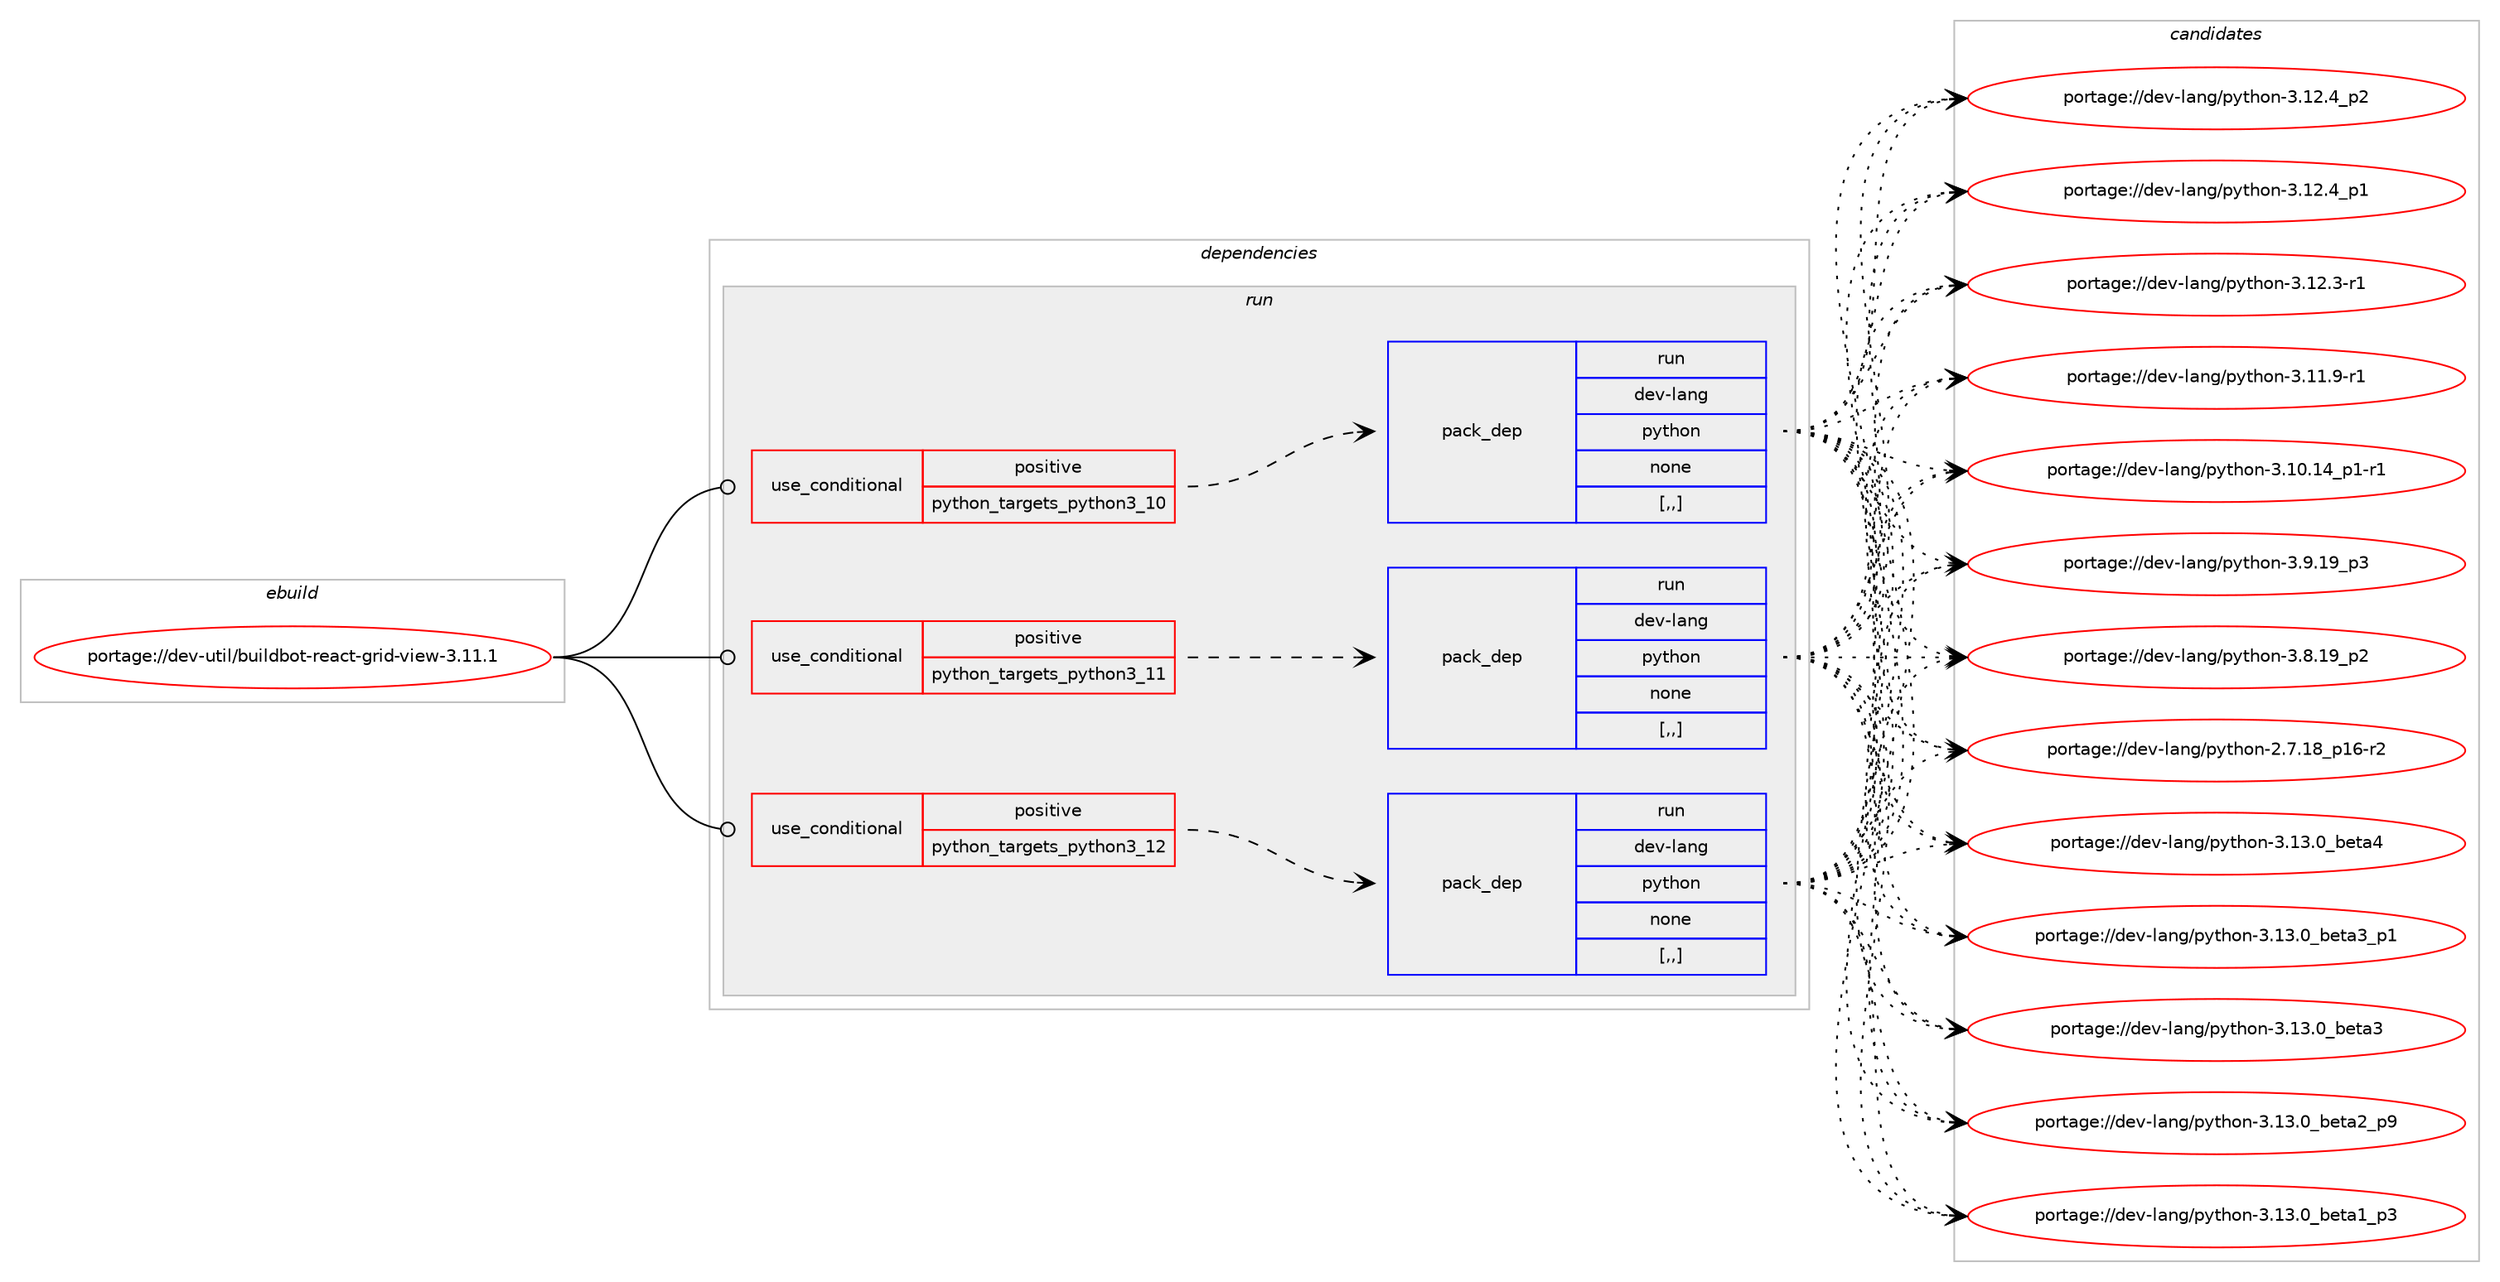 digraph prolog {

# *************
# Graph options
# *************

newrank=true;
concentrate=true;
compound=true;
graph [rankdir=LR,fontname=Helvetica,fontsize=10,ranksep=1.5];#, ranksep=2.5, nodesep=0.2];
edge  [arrowhead=vee];
node  [fontname=Helvetica,fontsize=10];

# **********
# The ebuild
# **********

subgraph cluster_leftcol {
color=gray;
label=<<i>ebuild</i>>;
id [label="portage://dev-util/buildbot-react-grid-view-3.11.1", color=red, width=4, href="../dev-util/buildbot-react-grid-view-3.11.1.svg"];
}

# ****************
# The dependencies
# ****************

subgraph cluster_midcol {
color=gray;
label=<<i>dependencies</i>>;
subgraph cluster_compile {
fillcolor="#eeeeee";
style=filled;
label=<<i>compile</i>>;
}
subgraph cluster_compileandrun {
fillcolor="#eeeeee";
style=filled;
label=<<i>compile and run</i>>;
}
subgraph cluster_run {
fillcolor="#eeeeee";
style=filled;
label=<<i>run</i>>;
subgraph cond59315 {
dependency210982 [label=<<TABLE BORDER="0" CELLBORDER="1" CELLSPACING="0" CELLPADDING="4"><TR><TD ROWSPAN="3" CELLPADDING="10">use_conditional</TD></TR><TR><TD>positive</TD></TR><TR><TD>python_targets_python3_10</TD></TR></TABLE>>, shape=none, color=red];
subgraph pack150270 {
dependency210983 [label=<<TABLE BORDER="0" CELLBORDER="1" CELLSPACING="0" CELLPADDING="4" WIDTH="220"><TR><TD ROWSPAN="6" CELLPADDING="30">pack_dep</TD></TR><TR><TD WIDTH="110">run</TD></TR><TR><TD>dev-lang</TD></TR><TR><TD>python</TD></TR><TR><TD>none</TD></TR><TR><TD>[,,]</TD></TR></TABLE>>, shape=none, color=blue];
}
dependency210982:e -> dependency210983:w [weight=20,style="dashed",arrowhead="vee"];
}
id:e -> dependency210982:w [weight=20,style="solid",arrowhead="odot"];
subgraph cond59316 {
dependency210984 [label=<<TABLE BORDER="0" CELLBORDER="1" CELLSPACING="0" CELLPADDING="4"><TR><TD ROWSPAN="3" CELLPADDING="10">use_conditional</TD></TR><TR><TD>positive</TD></TR><TR><TD>python_targets_python3_11</TD></TR></TABLE>>, shape=none, color=red];
subgraph pack150271 {
dependency210985 [label=<<TABLE BORDER="0" CELLBORDER="1" CELLSPACING="0" CELLPADDING="4" WIDTH="220"><TR><TD ROWSPAN="6" CELLPADDING="30">pack_dep</TD></TR><TR><TD WIDTH="110">run</TD></TR><TR><TD>dev-lang</TD></TR><TR><TD>python</TD></TR><TR><TD>none</TD></TR><TR><TD>[,,]</TD></TR></TABLE>>, shape=none, color=blue];
}
dependency210984:e -> dependency210985:w [weight=20,style="dashed",arrowhead="vee"];
}
id:e -> dependency210984:w [weight=20,style="solid",arrowhead="odot"];
subgraph cond59317 {
dependency210986 [label=<<TABLE BORDER="0" CELLBORDER="1" CELLSPACING="0" CELLPADDING="4"><TR><TD ROWSPAN="3" CELLPADDING="10">use_conditional</TD></TR><TR><TD>positive</TD></TR><TR><TD>python_targets_python3_12</TD></TR></TABLE>>, shape=none, color=red];
subgraph pack150272 {
dependency210987 [label=<<TABLE BORDER="0" CELLBORDER="1" CELLSPACING="0" CELLPADDING="4" WIDTH="220"><TR><TD ROWSPAN="6" CELLPADDING="30">pack_dep</TD></TR><TR><TD WIDTH="110">run</TD></TR><TR><TD>dev-lang</TD></TR><TR><TD>python</TD></TR><TR><TD>none</TD></TR><TR><TD>[,,]</TD></TR></TABLE>>, shape=none, color=blue];
}
dependency210986:e -> dependency210987:w [weight=20,style="dashed",arrowhead="vee"];
}
id:e -> dependency210986:w [weight=20,style="solid",arrowhead="odot"];
}
}

# **************
# The candidates
# **************

subgraph cluster_choices {
rank=same;
color=gray;
label=<<i>candidates</i>>;

subgraph choice150270 {
color=black;
nodesep=1;
choice1001011184510897110103471121211161041111104551464951464895981011169752 [label="portage://dev-lang/python-3.13.0_beta4", color=red, width=4,href="../dev-lang/python-3.13.0_beta4.svg"];
choice10010111845108971101034711212111610411111045514649514648959810111697519511249 [label="portage://dev-lang/python-3.13.0_beta3_p1", color=red, width=4,href="../dev-lang/python-3.13.0_beta3_p1.svg"];
choice1001011184510897110103471121211161041111104551464951464895981011169751 [label="portage://dev-lang/python-3.13.0_beta3", color=red, width=4,href="../dev-lang/python-3.13.0_beta3.svg"];
choice10010111845108971101034711212111610411111045514649514648959810111697509511257 [label="portage://dev-lang/python-3.13.0_beta2_p9", color=red, width=4,href="../dev-lang/python-3.13.0_beta2_p9.svg"];
choice10010111845108971101034711212111610411111045514649514648959810111697499511251 [label="portage://dev-lang/python-3.13.0_beta1_p3", color=red, width=4,href="../dev-lang/python-3.13.0_beta1_p3.svg"];
choice100101118451089711010347112121116104111110455146495046529511250 [label="portage://dev-lang/python-3.12.4_p2", color=red, width=4,href="../dev-lang/python-3.12.4_p2.svg"];
choice100101118451089711010347112121116104111110455146495046529511249 [label="portage://dev-lang/python-3.12.4_p1", color=red, width=4,href="../dev-lang/python-3.12.4_p1.svg"];
choice100101118451089711010347112121116104111110455146495046514511449 [label="portage://dev-lang/python-3.12.3-r1", color=red, width=4,href="../dev-lang/python-3.12.3-r1.svg"];
choice100101118451089711010347112121116104111110455146494946574511449 [label="portage://dev-lang/python-3.11.9-r1", color=red, width=4,href="../dev-lang/python-3.11.9-r1.svg"];
choice100101118451089711010347112121116104111110455146494846495295112494511449 [label="portage://dev-lang/python-3.10.14_p1-r1", color=red, width=4,href="../dev-lang/python-3.10.14_p1-r1.svg"];
choice100101118451089711010347112121116104111110455146574649579511251 [label="portage://dev-lang/python-3.9.19_p3", color=red, width=4,href="../dev-lang/python-3.9.19_p3.svg"];
choice100101118451089711010347112121116104111110455146564649579511250 [label="portage://dev-lang/python-3.8.19_p2", color=red, width=4,href="../dev-lang/python-3.8.19_p2.svg"];
choice100101118451089711010347112121116104111110455046554649569511249544511450 [label="portage://dev-lang/python-2.7.18_p16-r2", color=red, width=4,href="../dev-lang/python-2.7.18_p16-r2.svg"];
dependency210983:e -> choice1001011184510897110103471121211161041111104551464951464895981011169752:w [style=dotted,weight="100"];
dependency210983:e -> choice10010111845108971101034711212111610411111045514649514648959810111697519511249:w [style=dotted,weight="100"];
dependency210983:e -> choice1001011184510897110103471121211161041111104551464951464895981011169751:w [style=dotted,weight="100"];
dependency210983:e -> choice10010111845108971101034711212111610411111045514649514648959810111697509511257:w [style=dotted,weight="100"];
dependency210983:e -> choice10010111845108971101034711212111610411111045514649514648959810111697499511251:w [style=dotted,weight="100"];
dependency210983:e -> choice100101118451089711010347112121116104111110455146495046529511250:w [style=dotted,weight="100"];
dependency210983:e -> choice100101118451089711010347112121116104111110455146495046529511249:w [style=dotted,weight="100"];
dependency210983:e -> choice100101118451089711010347112121116104111110455146495046514511449:w [style=dotted,weight="100"];
dependency210983:e -> choice100101118451089711010347112121116104111110455146494946574511449:w [style=dotted,weight="100"];
dependency210983:e -> choice100101118451089711010347112121116104111110455146494846495295112494511449:w [style=dotted,weight="100"];
dependency210983:e -> choice100101118451089711010347112121116104111110455146574649579511251:w [style=dotted,weight="100"];
dependency210983:e -> choice100101118451089711010347112121116104111110455146564649579511250:w [style=dotted,weight="100"];
dependency210983:e -> choice100101118451089711010347112121116104111110455046554649569511249544511450:w [style=dotted,weight="100"];
}
subgraph choice150271 {
color=black;
nodesep=1;
choice1001011184510897110103471121211161041111104551464951464895981011169752 [label="portage://dev-lang/python-3.13.0_beta4", color=red, width=4,href="../dev-lang/python-3.13.0_beta4.svg"];
choice10010111845108971101034711212111610411111045514649514648959810111697519511249 [label="portage://dev-lang/python-3.13.0_beta3_p1", color=red, width=4,href="../dev-lang/python-3.13.0_beta3_p1.svg"];
choice1001011184510897110103471121211161041111104551464951464895981011169751 [label="portage://dev-lang/python-3.13.0_beta3", color=red, width=4,href="../dev-lang/python-3.13.0_beta3.svg"];
choice10010111845108971101034711212111610411111045514649514648959810111697509511257 [label="portage://dev-lang/python-3.13.0_beta2_p9", color=red, width=4,href="../dev-lang/python-3.13.0_beta2_p9.svg"];
choice10010111845108971101034711212111610411111045514649514648959810111697499511251 [label="portage://dev-lang/python-3.13.0_beta1_p3", color=red, width=4,href="../dev-lang/python-3.13.0_beta1_p3.svg"];
choice100101118451089711010347112121116104111110455146495046529511250 [label="portage://dev-lang/python-3.12.4_p2", color=red, width=4,href="../dev-lang/python-3.12.4_p2.svg"];
choice100101118451089711010347112121116104111110455146495046529511249 [label="portage://dev-lang/python-3.12.4_p1", color=red, width=4,href="../dev-lang/python-3.12.4_p1.svg"];
choice100101118451089711010347112121116104111110455146495046514511449 [label="portage://dev-lang/python-3.12.3-r1", color=red, width=4,href="../dev-lang/python-3.12.3-r1.svg"];
choice100101118451089711010347112121116104111110455146494946574511449 [label="portage://dev-lang/python-3.11.9-r1", color=red, width=4,href="../dev-lang/python-3.11.9-r1.svg"];
choice100101118451089711010347112121116104111110455146494846495295112494511449 [label="portage://dev-lang/python-3.10.14_p1-r1", color=red, width=4,href="../dev-lang/python-3.10.14_p1-r1.svg"];
choice100101118451089711010347112121116104111110455146574649579511251 [label="portage://dev-lang/python-3.9.19_p3", color=red, width=4,href="../dev-lang/python-3.9.19_p3.svg"];
choice100101118451089711010347112121116104111110455146564649579511250 [label="portage://dev-lang/python-3.8.19_p2", color=red, width=4,href="../dev-lang/python-3.8.19_p2.svg"];
choice100101118451089711010347112121116104111110455046554649569511249544511450 [label="portage://dev-lang/python-2.7.18_p16-r2", color=red, width=4,href="../dev-lang/python-2.7.18_p16-r2.svg"];
dependency210985:e -> choice1001011184510897110103471121211161041111104551464951464895981011169752:w [style=dotted,weight="100"];
dependency210985:e -> choice10010111845108971101034711212111610411111045514649514648959810111697519511249:w [style=dotted,weight="100"];
dependency210985:e -> choice1001011184510897110103471121211161041111104551464951464895981011169751:w [style=dotted,weight="100"];
dependency210985:e -> choice10010111845108971101034711212111610411111045514649514648959810111697509511257:w [style=dotted,weight="100"];
dependency210985:e -> choice10010111845108971101034711212111610411111045514649514648959810111697499511251:w [style=dotted,weight="100"];
dependency210985:e -> choice100101118451089711010347112121116104111110455146495046529511250:w [style=dotted,weight="100"];
dependency210985:e -> choice100101118451089711010347112121116104111110455146495046529511249:w [style=dotted,weight="100"];
dependency210985:e -> choice100101118451089711010347112121116104111110455146495046514511449:w [style=dotted,weight="100"];
dependency210985:e -> choice100101118451089711010347112121116104111110455146494946574511449:w [style=dotted,weight="100"];
dependency210985:e -> choice100101118451089711010347112121116104111110455146494846495295112494511449:w [style=dotted,weight="100"];
dependency210985:e -> choice100101118451089711010347112121116104111110455146574649579511251:w [style=dotted,weight="100"];
dependency210985:e -> choice100101118451089711010347112121116104111110455146564649579511250:w [style=dotted,weight="100"];
dependency210985:e -> choice100101118451089711010347112121116104111110455046554649569511249544511450:w [style=dotted,weight="100"];
}
subgraph choice150272 {
color=black;
nodesep=1;
choice1001011184510897110103471121211161041111104551464951464895981011169752 [label="portage://dev-lang/python-3.13.0_beta4", color=red, width=4,href="../dev-lang/python-3.13.0_beta4.svg"];
choice10010111845108971101034711212111610411111045514649514648959810111697519511249 [label="portage://dev-lang/python-3.13.0_beta3_p1", color=red, width=4,href="../dev-lang/python-3.13.0_beta3_p1.svg"];
choice1001011184510897110103471121211161041111104551464951464895981011169751 [label="portage://dev-lang/python-3.13.0_beta3", color=red, width=4,href="../dev-lang/python-3.13.0_beta3.svg"];
choice10010111845108971101034711212111610411111045514649514648959810111697509511257 [label="portage://dev-lang/python-3.13.0_beta2_p9", color=red, width=4,href="../dev-lang/python-3.13.0_beta2_p9.svg"];
choice10010111845108971101034711212111610411111045514649514648959810111697499511251 [label="portage://dev-lang/python-3.13.0_beta1_p3", color=red, width=4,href="../dev-lang/python-3.13.0_beta1_p3.svg"];
choice100101118451089711010347112121116104111110455146495046529511250 [label="portage://dev-lang/python-3.12.4_p2", color=red, width=4,href="../dev-lang/python-3.12.4_p2.svg"];
choice100101118451089711010347112121116104111110455146495046529511249 [label="portage://dev-lang/python-3.12.4_p1", color=red, width=4,href="../dev-lang/python-3.12.4_p1.svg"];
choice100101118451089711010347112121116104111110455146495046514511449 [label="portage://dev-lang/python-3.12.3-r1", color=red, width=4,href="../dev-lang/python-3.12.3-r1.svg"];
choice100101118451089711010347112121116104111110455146494946574511449 [label="portage://dev-lang/python-3.11.9-r1", color=red, width=4,href="../dev-lang/python-3.11.9-r1.svg"];
choice100101118451089711010347112121116104111110455146494846495295112494511449 [label="portage://dev-lang/python-3.10.14_p1-r1", color=red, width=4,href="../dev-lang/python-3.10.14_p1-r1.svg"];
choice100101118451089711010347112121116104111110455146574649579511251 [label="portage://dev-lang/python-3.9.19_p3", color=red, width=4,href="../dev-lang/python-3.9.19_p3.svg"];
choice100101118451089711010347112121116104111110455146564649579511250 [label="portage://dev-lang/python-3.8.19_p2", color=red, width=4,href="../dev-lang/python-3.8.19_p2.svg"];
choice100101118451089711010347112121116104111110455046554649569511249544511450 [label="portage://dev-lang/python-2.7.18_p16-r2", color=red, width=4,href="../dev-lang/python-2.7.18_p16-r2.svg"];
dependency210987:e -> choice1001011184510897110103471121211161041111104551464951464895981011169752:w [style=dotted,weight="100"];
dependency210987:e -> choice10010111845108971101034711212111610411111045514649514648959810111697519511249:w [style=dotted,weight="100"];
dependency210987:e -> choice1001011184510897110103471121211161041111104551464951464895981011169751:w [style=dotted,weight="100"];
dependency210987:e -> choice10010111845108971101034711212111610411111045514649514648959810111697509511257:w [style=dotted,weight="100"];
dependency210987:e -> choice10010111845108971101034711212111610411111045514649514648959810111697499511251:w [style=dotted,weight="100"];
dependency210987:e -> choice100101118451089711010347112121116104111110455146495046529511250:w [style=dotted,weight="100"];
dependency210987:e -> choice100101118451089711010347112121116104111110455146495046529511249:w [style=dotted,weight="100"];
dependency210987:e -> choice100101118451089711010347112121116104111110455146495046514511449:w [style=dotted,weight="100"];
dependency210987:e -> choice100101118451089711010347112121116104111110455146494946574511449:w [style=dotted,weight="100"];
dependency210987:e -> choice100101118451089711010347112121116104111110455146494846495295112494511449:w [style=dotted,weight="100"];
dependency210987:e -> choice100101118451089711010347112121116104111110455146574649579511251:w [style=dotted,weight="100"];
dependency210987:e -> choice100101118451089711010347112121116104111110455146564649579511250:w [style=dotted,weight="100"];
dependency210987:e -> choice100101118451089711010347112121116104111110455046554649569511249544511450:w [style=dotted,weight="100"];
}
}

}

